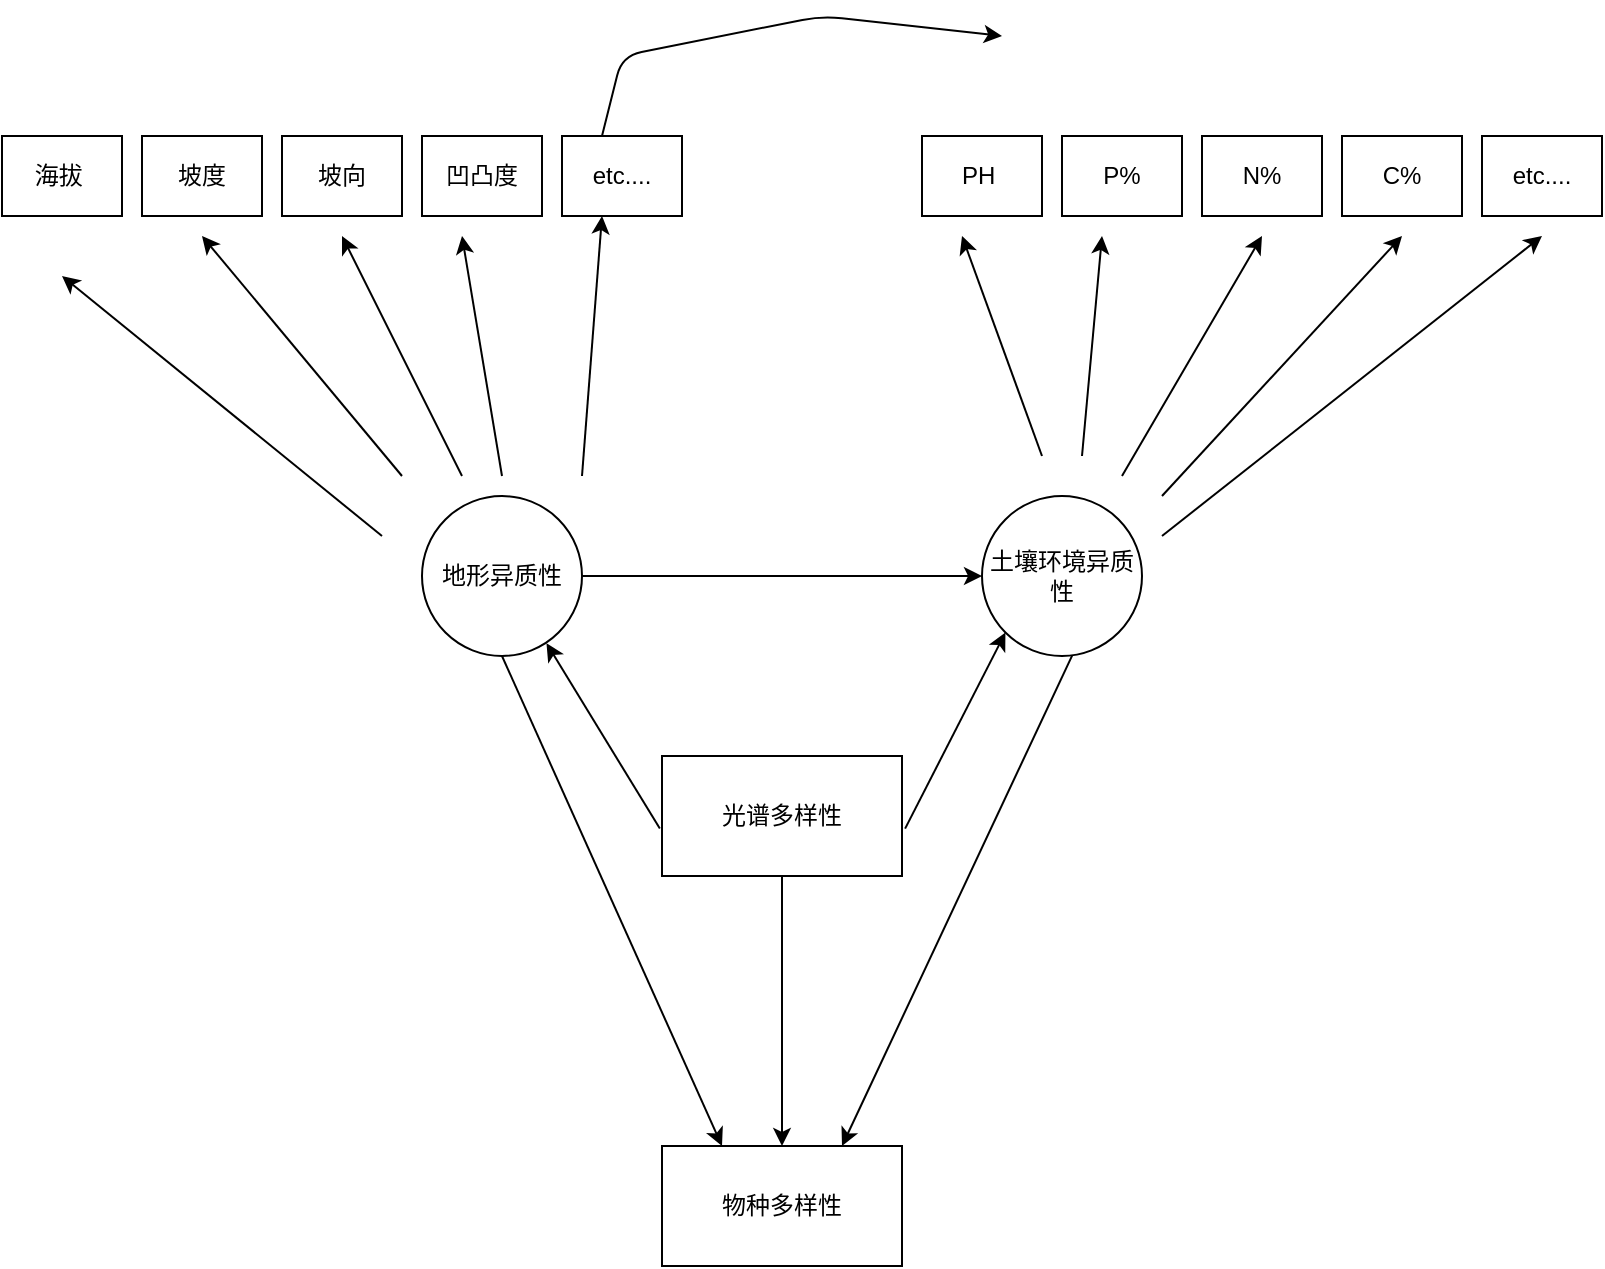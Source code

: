 <mxfile version="17.4.5" type="github">
  <diagram id="C5RBs43oDa-KdzZeNtuy" name="Page-1">
    <mxGraphModel dx="1128" dy="584" grid="1" gridSize="10" guides="1" tooltips="1" connect="1" arrows="1" fold="1" page="1" pageScale="1" pageWidth="827" pageHeight="1169" math="0" shadow="0">
      <root>
        <mxCell id="WIyWlLk6GJQsqaUBKTNV-0" />
        <mxCell id="WIyWlLk6GJQsqaUBKTNV-1" parent="WIyWlLk6GJQsqaUBKTNV-0" />
        <mxCell id="yI3EGUM581bo3C_Y3QZk-0" value="地形异质性" style="ellipse;whiteSpace=wrap;html=1;aspect=fixed;rounded=0;sketch=0;" vertex="1" parent="WIyWlLk6GJQsqaUBKTNV-1">
          <mxGeometry x="220" y="260" width="80" height="80" as="geometry" />
        </mxCell>
        <mxCell id="yI3EGUM581bo3C_Y3QZk-1" value="土壤环境异质性" style="ellipse;whiteSpace=wrap;html=1;aspect=fixed;rounded=0;sketch=0;" vertex="1" parent="WIyWlLk6GJQsqaUBKTNV-1">
          <mxGeometry x="500" y="260" width="80" height="80" as="geometry" />
        </mxCell>
        <mxCell id="yI3EGUM581bo3C_Y3QZk-2" value="物种多样性" style="rounded=0;whiteSpace=wrap;html=1;sketch=0;" vertex="1" parent="WIyWlLk6GJQsqaUBKTNV-1">
          <mxGeometry x="340" y="585" width="120" height="60" as="geometry" />
        </mxCell>
        <mxCell id="yI3EGUM581bo3C_Y3QZk-3" value="光谱多样性" style="rounded=0;whiteSpace=wrap;html=1;sketch=0;" vertex="1" parent="WIyWlLk6GJQsqaUBKTNV-1">
          <mxGeometry x="340" y="390" width="120" height="60" as="geometry" />
        </mxCell>
        <mxCell id="yI3EGUM581bo3C_Y3QZk-4" value="" style="endArrow=classic;html=1;rounded=1;sketch=0;curved=0;entryX=0.778;entryY=0.92;entryDx=0;entryDy=0;exitX=-0.009;exitY=0.605;exitDx=0;exitDy=0;exitPerimeter=0;entryPerimeter=0;" edge="1" parent="WIyWlLk6GJQsqaUBKTNV-1" source="yI3EGUM581bo3C_Y3QZk-3" target="yI3EGUM581bo3C_Y3QZk-0">
          <mxGeometry width="50" height="50" relative="1" as="geometry">
            <mxPoint x="260" y="450" as="sourcePoint" />
            <mxPoint x="310" y="400" as="targetPoint" />
          </mxGeometry>
        </mxCell>
        <mxCell id="yI3EGUM581bo3C_Y3QZk-5" value="" style="endArrow=classic;html=1;rounded=1;sketch=0;curved=0;entryX=0.5;entryY=0;entryDx=0;entryDy=0;exitX=0.5;exitY=1;exitDx=0;exitDy=0;" edge="1" parent="WIyWlLk6GJQsqaUBKTNV-1" source="yI3EGUM581bo3C_Y3QZk-3" target="yI3EGUM581bo3C_Y3QZk-2">
          <mxGeometry width="50" height="50" relative="1" as="geometry">
            <mxPoint x="400.2" y="459.07" as="sourcePoint" />
            <mxPoint x="260" y="380.93" as="targetPoint" />
          </mxGeometry>
        </mxCell>
        <mxCell id="yI3EGUM581bo3C_Y3QZk-6" value="" style="endArrow=classic;html=1;rounded=1;sketch=0;curved=0;entryX=0;entryY=0.5;entryDx=0;entryDy=0;exitX=1;exitY=0.5;exitDx=0;exitDy=0;" edge="1" parent="WIyWlLk6GJQsqaUBKTNV-1" source="yI3EGUM581bo3C_Y3QZk-0" target="yI3EGUM581bo3C_Y3QZk-1">
          <mxGeometry width="50" height="50" relative="1" as="geometry">
            <mxPoint x="220" y="300" as="sourcePoint" />
            <mxPoint x="270" y="250" as="targetPoint" />
          </mxGeometry>
        </mxCell>
        <mxCell id="yI3EGUM581bo3C_Y3QZk-8" value="" style="endArrow=classic;html=1;rounded=1;sketch=0;curved=0;entryX=0;entryY=1;entryDx=0;entryDy=0;exitX=1.013;exitY=0.605;exitDx=0;exitDy=0;exitPerimeter=0;" edge="1" parent="WIyWlLk6GJQsqaUBKTNV-1" source="yI3EGUM581bo3C_Y3QZk-3" target="yI3EGUM581bo3C_Y3QZk-1">
          <mxGeometry width="50" height="50" relative="1" as="geometry">
            <mxPoint x="480" y="410" as="sourcePoint" />
            <mxPoint x="530" y="360" as="targetPoint" />
          </mxGeometry>
        </mxCell>
        <mxCell id="yI3EGUM581bo3C_Y3QZk-9" value="" style="endArrow=classic;html=1;rounded=1;sketch=0;curved=0;entryX=0.25;entryY=0;entryDx=0;entryDy=0;exitX=0.5;exitY=1;exitDx=0;exitDy=0;" edge="1" parent="WIyWlLk6GJQsqaUBKTNV-1" source="yI3EGUM581bo3C_Y3QZk-0" target="yI3EGUM581bo3C_Y3QZk-2">
          <mxGeometry width="50" height="50" relative="1" as="geometry">
            <mxPoint x="260" y="450" as="sourcePoint" />
            <mxPoint x="310" y="400" as="targetPoint" />
          </mxGeometry>
        </mxCell>
        <mxCell id="yI3EGUM581bo3C_Y3QZk-10" value="" style="endArrow=classic;html=1;rounded=1;sketch=0;curved=0;entryX=0.75;entryY=0;entryDx=0;entryDy=0;exitX=0.564;exitY=0.996;exitDx=0;exitDy=0;exitPerimeter=0;" edge="1" parent="WIyWlLk6GJQsqaUBKTNV-1" source="yI3EGUM581bo3C_Y3QZk-1" target="yI3EGUM581bo3C_Y3QZk-2">
          <mxGeometry width="50" height="50" relative="1" as="geometry">
            <mxPoint x="580" y="350" as="sourcePoint" />
            <mxPoint x="430" y="550" as="targetPoint" />
          </mxGeometry>
        </mxCell>
        <mxCell id="yI3EGUM581bo3C_Y3QZk-11" value="海拔&lt;span style=&quot;white-space: pre&quot;&gt;	&lt;/span&gt;" style="rounded=0;whiteSpace=wrap;html=1;sketch=0;" vertex="1" parent="WIyWlLk6GJQsqaUBKTNV-1">
          <mxGeometry x="10" y="80" width="60" height="40" as="geometry" />
        </mxCell>
        <mxCell id="yI3EGUM581bo3C_Y3QZk-13" value="凹凸度" style="rounded=0;whiteSpace=wrap;html=1;sketch=0;" vertex="1" parent="WIyWlLk6GJQsqaUBKTNV-1">
          <mxGeometry x="220" y="80" width="60" height="40" as="geometry" />
        </mxCell>
        <mxCell id="yI3EGUM581bo3C_Y3QZk-14" value="坡向" style="rounded=0;whiteSpace=wrap;html=1;sketch=0;" vertex="1" parent="WIyWlLk6GJQsqaUBKTNV-1">
          <mxGeometry x="150" y="80" width="60" height="40" as="geometry" />
        </mxCell>
        <mxCell id="yI3EGUM581bo3C_Y3QZk-15" value="坡度" style="rounded=0;whiteSpace=wrap;html=1;sketch=0;" vertex="1" parent="WIyWlLk6GJQsqaUBKTNV-1">
          <mxGeometry x="80" y="80" width="60" height="40" as="geometry" />
        </mxCell>
        <mxCell id="yI3EGUM581bo3C_Y3QZk-16" value="PH&lt;span style=&quot;white-space: pre&quot;&gt;	&lt;/span&gt;" style="rounded=0;whiteSpace=wrap;html=1;sketch=0;" vertex="1" parent="WIyWlLk6GJQsqaUBKTNV-1">
          <mxGeometry x="470" y="80" width="60" height="40" as="geometry" />
        </mxCell>
        <mxCell id="yI3EGUM581bo3C_Y3QZk-17" value="C%" style="rounded=0;whiteSpace=wrap;html=1;sketch=0;" vertex="1" parent="WIyWlLk6GJQsqaUBKTNV-1">
          <mxGeometry x="680" y="80" width="60" height="40" as="geometry" />
        </mxCell>
        <mxCell id="yI3EGUM581bo3C_Y3QZk-18" value="N%" style="rounded=0;whiteSpace=wrap;html=1;sketch=0;" vertex="1" parent="WIyWlLk6GJQsqaUBKTNV-1">
          <mxGeometry x="610" y="80" width="60" height="40" as="geometry" />
        </mxCell>
        <mxCell id="yI3EGUM581bo3C_Y3QZk-19" value="P%" style="rounded=0;whiteSpace=wrap;html=1;sketch=0;" vertex="1" parent="WIyWlLk6GJQsqaUBKTNV-1">
          <mxGeometry x="540" y="80" width="60" height="40" as="geometry" />
        </mxCell>
        <mxCell id="yI3EGUM581bo3C_Y3QZk-20" value="etc...." style="rounded=0;whiteSpace=wrap;html=1;sketch=0;" vertex="1" parent="WIyWlLk6GJQsqaUBKTNV-1">
          <mxGeometry x="290" y="80" width="60" height="40" as="geometry" />
        </mxCell>
        <mxCell id="yI3EGUM581bo3C_Y3QZk-21" value="etc...." style="rounded=0;whiteSpace=wrap;html=1;sketch=0;" vertex="1" parent="WIyWlLk6GJQsqaUBKTNV-1">
          <mxGeometry x="750" y="80" width="60" height="40" as="geometry" />
        </mxCell>
        <mxCell id="yI3EGUM581bo3C_Y3QZk-23" value="" style="endArrow=classic;html=1;rounded=1;sketch=0;curved=0;" edge="1" parent="WIyWlLk6GJQsqaUBKTNV-1">
          <mxGeometry width="50" height="50" relative="1" as="geometry">
            <mxPoint x="240" y="250" as="sourcePoint" />
            <mxPoint x="180" y="130" as="targetPoint" />
          </mxGeometry>
        </mxCell>
        <mxCell id="yI3EGUM581bo3C_Y3QZk-24" value="" style="endArrow=classic;html=1;rounded=1;sketch=0;curved=0;" edge="1" parent="WIyWlLk6GJQsqaUBKTNV-1">
          <mxGeometry width="50" height="50" relative="1" as="geometry">
            <mxPoint x="200" y="280" as="sourcePoint" />
            <mxPoint x="40" y="150" as="targetPoint" />
          </mxGeometry>
        </mxCell>
        <mxCell id="yI3EGUM581bo3C_Y3QZk-25" value="" style="endArrow=classic;html=1;rounded=1;sketch=0;curved=0;" edge="1" parent="WIyWlLk6GJQsqaUBKTNV-1">
          <mxGeometry width="50" height="50" relative="1" as="geometry">
            <mxPoint x="260" y="250" as="sourcePoint" />
            <mxPoint x="240" y="130" as="targetPoint" />
          </mxGeometry>
        </mxCell>
        <mxCell id="yI3EGUM581bo3C_Y3QZk-26" value="" style="endArrow=classic;html=1;rounded=1;sketch=0;curved=0;" edge="1" parent="WIyWlLk6GJQsqaUBKTNV-1">
          <mxGeometry width="50" height="50" relative="1" as="geometry">
            <mxPoint x="210" y="250" as="sourcePoint" />
            <mxPoint x="110" y="130" as="targetPoint" />
          </mxGeometry>
        </mxCell>
        <mxCell id="yI3EGUM581bo3C_Y3QZk-27" value="" style="endArrow=classic;html=1;rounded=1;sketch=0;curved=0;" edge="1" parent="WIyWlLk6GJQsqaUBKTNV-1">
          <mxGeometry width="50" height="50" relative="1" as="geometry">
            <mxPoint x="300" y="250" as="sourcePoint" />
            <mxPoint x="310" y="120" as="targetPoint" />
          </mxGeometry>
        </mxCell>
        <mxCell id="yI3EGUM581bo3C_Y3QZk-29" value="" style="endArrow=classic;html=1;rounded=1;sketch=0;curved=0;" edge="1" parent="WIyWlLk6GJQsqaUBKTNV-1">
          <mxGeometry width="50" height="50" relative="1" as="geometry">
            <mxPoint x="530" y="240" as="sourcePoint" />
            <mxPoint x="490" y="130" as="targetPoint" />
          </mxGeometry>
        </mxCell>
        <mxCell id="yI3EGUM581bo3C_Y3QZk-30" value="" style="endArrow=classic;html=1;rounded=1;sketch=0;curved=0;" edge="1" parent="WIyWlLk6GJQsqaUBKTNV-1">
          <mxGeometry width="50" height="50" relative="1" as="geometry">
            <mxPoint x="590" y="260" as="sourcePoint" />
            <mxPoint x="710" y="130" as="targetPoint" />
          </mxGeometry>
        </mxCell>
        <mxCell id="yI3EGUM581bo3C_Y3QZk-31" value="" style="endArrow=classic;html=1;rounded=1;sketch=0;curved=0;" edge="1" parent="WIyWlLk6GJQsqaUBKTNV-1">
          <mxGeometry width="50" height="50" relative="1" as="geometry">
            <mxPoint x="550" y="240" as="sourcePoint" />
            <mxPoint x="560" y="130" as="targetPoint" />
          </mxGeometry>
        </mxCell>
        <mxCell id="yI3EGUM581bo3C_Y3QZk-32" value="" style="endArrow=classic;html=1;rounded=1;sketch=0;curved=0;" edge="1" parent="WIyWlLk6GJQsqaUBKTNV-1">
          <mxGeometry width="50" height="50" relative="1" as="geometry">
            <mxPoint x="590" y="280" as="sourcePoint" />
            <mxPoint x="780" y="130" as="targetPoint" />
          </mxGeometry>
        </mxCell>
        <mxCell id="yI3EGUM581bo3C_Y3QZk-33" value="" style="endArrow=classic;html=1;rounded=1;sketch=0;curved=0;" edge="1" parent="WIyWlLk6GJQsqaUBKTNV-1">
          <mxGeometry width="50" height="50" relative="1" as="geometry">
            <mxPoint x="570" y="250" as="sourcePoint" />
            <mxPoint x="640" y="130" as="targetPoint" />
          </mxGeometry>
        </mxCell>
        <mxCell id="yI3EGUM581bo3C_Y3QZk-34" value="" style="endArrow=classic;html=1;rounded=1;sketch=0;curved=0;" edge="1" parent="WIyWlLk6GJQsqaUBKTNV-1">
          <mxGeometry width="50" height="50" relative="1" as="geometry">
            <mxPoint x="310" y="80" as="sourcePoint" />
            <mxPoint x="510" y="30" as="targetPoint" />
            <Array as="points">
              <mxPoint x="320" y="40" />
              <mxPoint x="420" y="20" />
            </Array>
          </mxGeometry>
        </mxCell>
      </root>
    </mxGraphModel>
  </diagram>
</mxfile>
